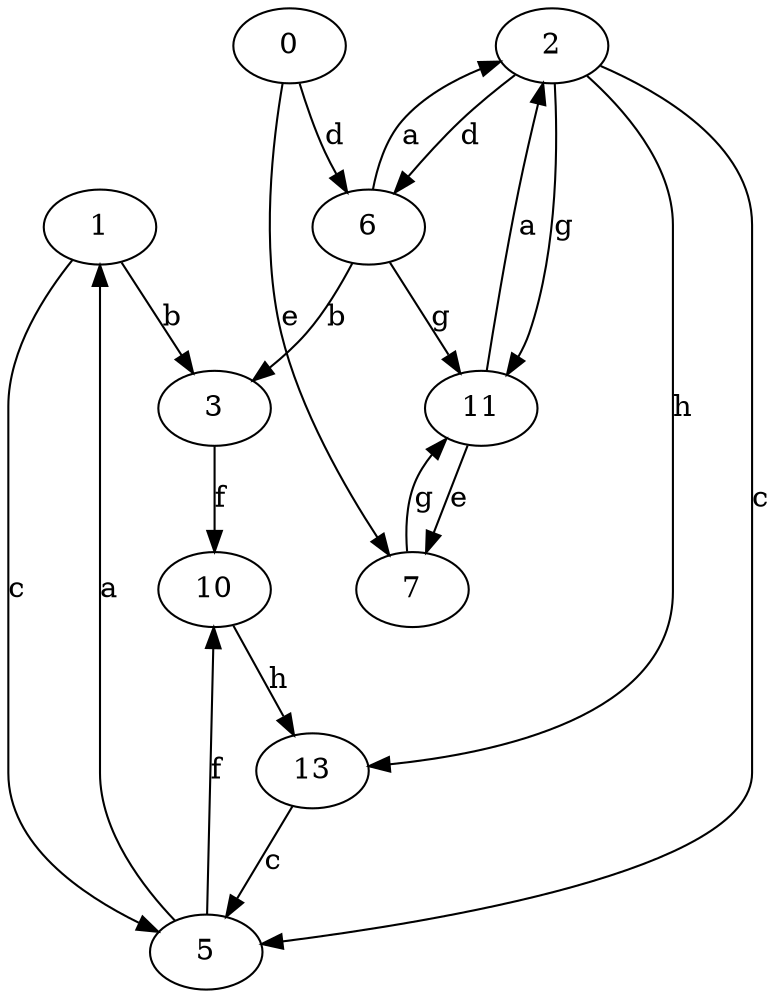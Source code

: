 strict digraph  {
1;
0;
2;
3;
5;
6;
7;
10;
11;
13;
1 -> 3  [label=b];
1 -> 5  [label=c];
0 -> 6  [label=d];
0 -> 7  [label=e];
2 -> 5  [label=c];
2 -> 6  [label=d];
2 -> 11  [label=g];
2 -> 13  [label=h];
3 -> 10  [label=f];
5 -> 1  [label=a];
5 -> 10  [label=f];
6 -> 2  [label=a];
6 -> 3  [label=b];
6 -> 11  [label=g];
7 -> 11  [label=g];
10 -> 13  [label=h];
11 -> 2  [label=a];
11 -> 7  [label=e];
13 -> 5  [label=c];
}
